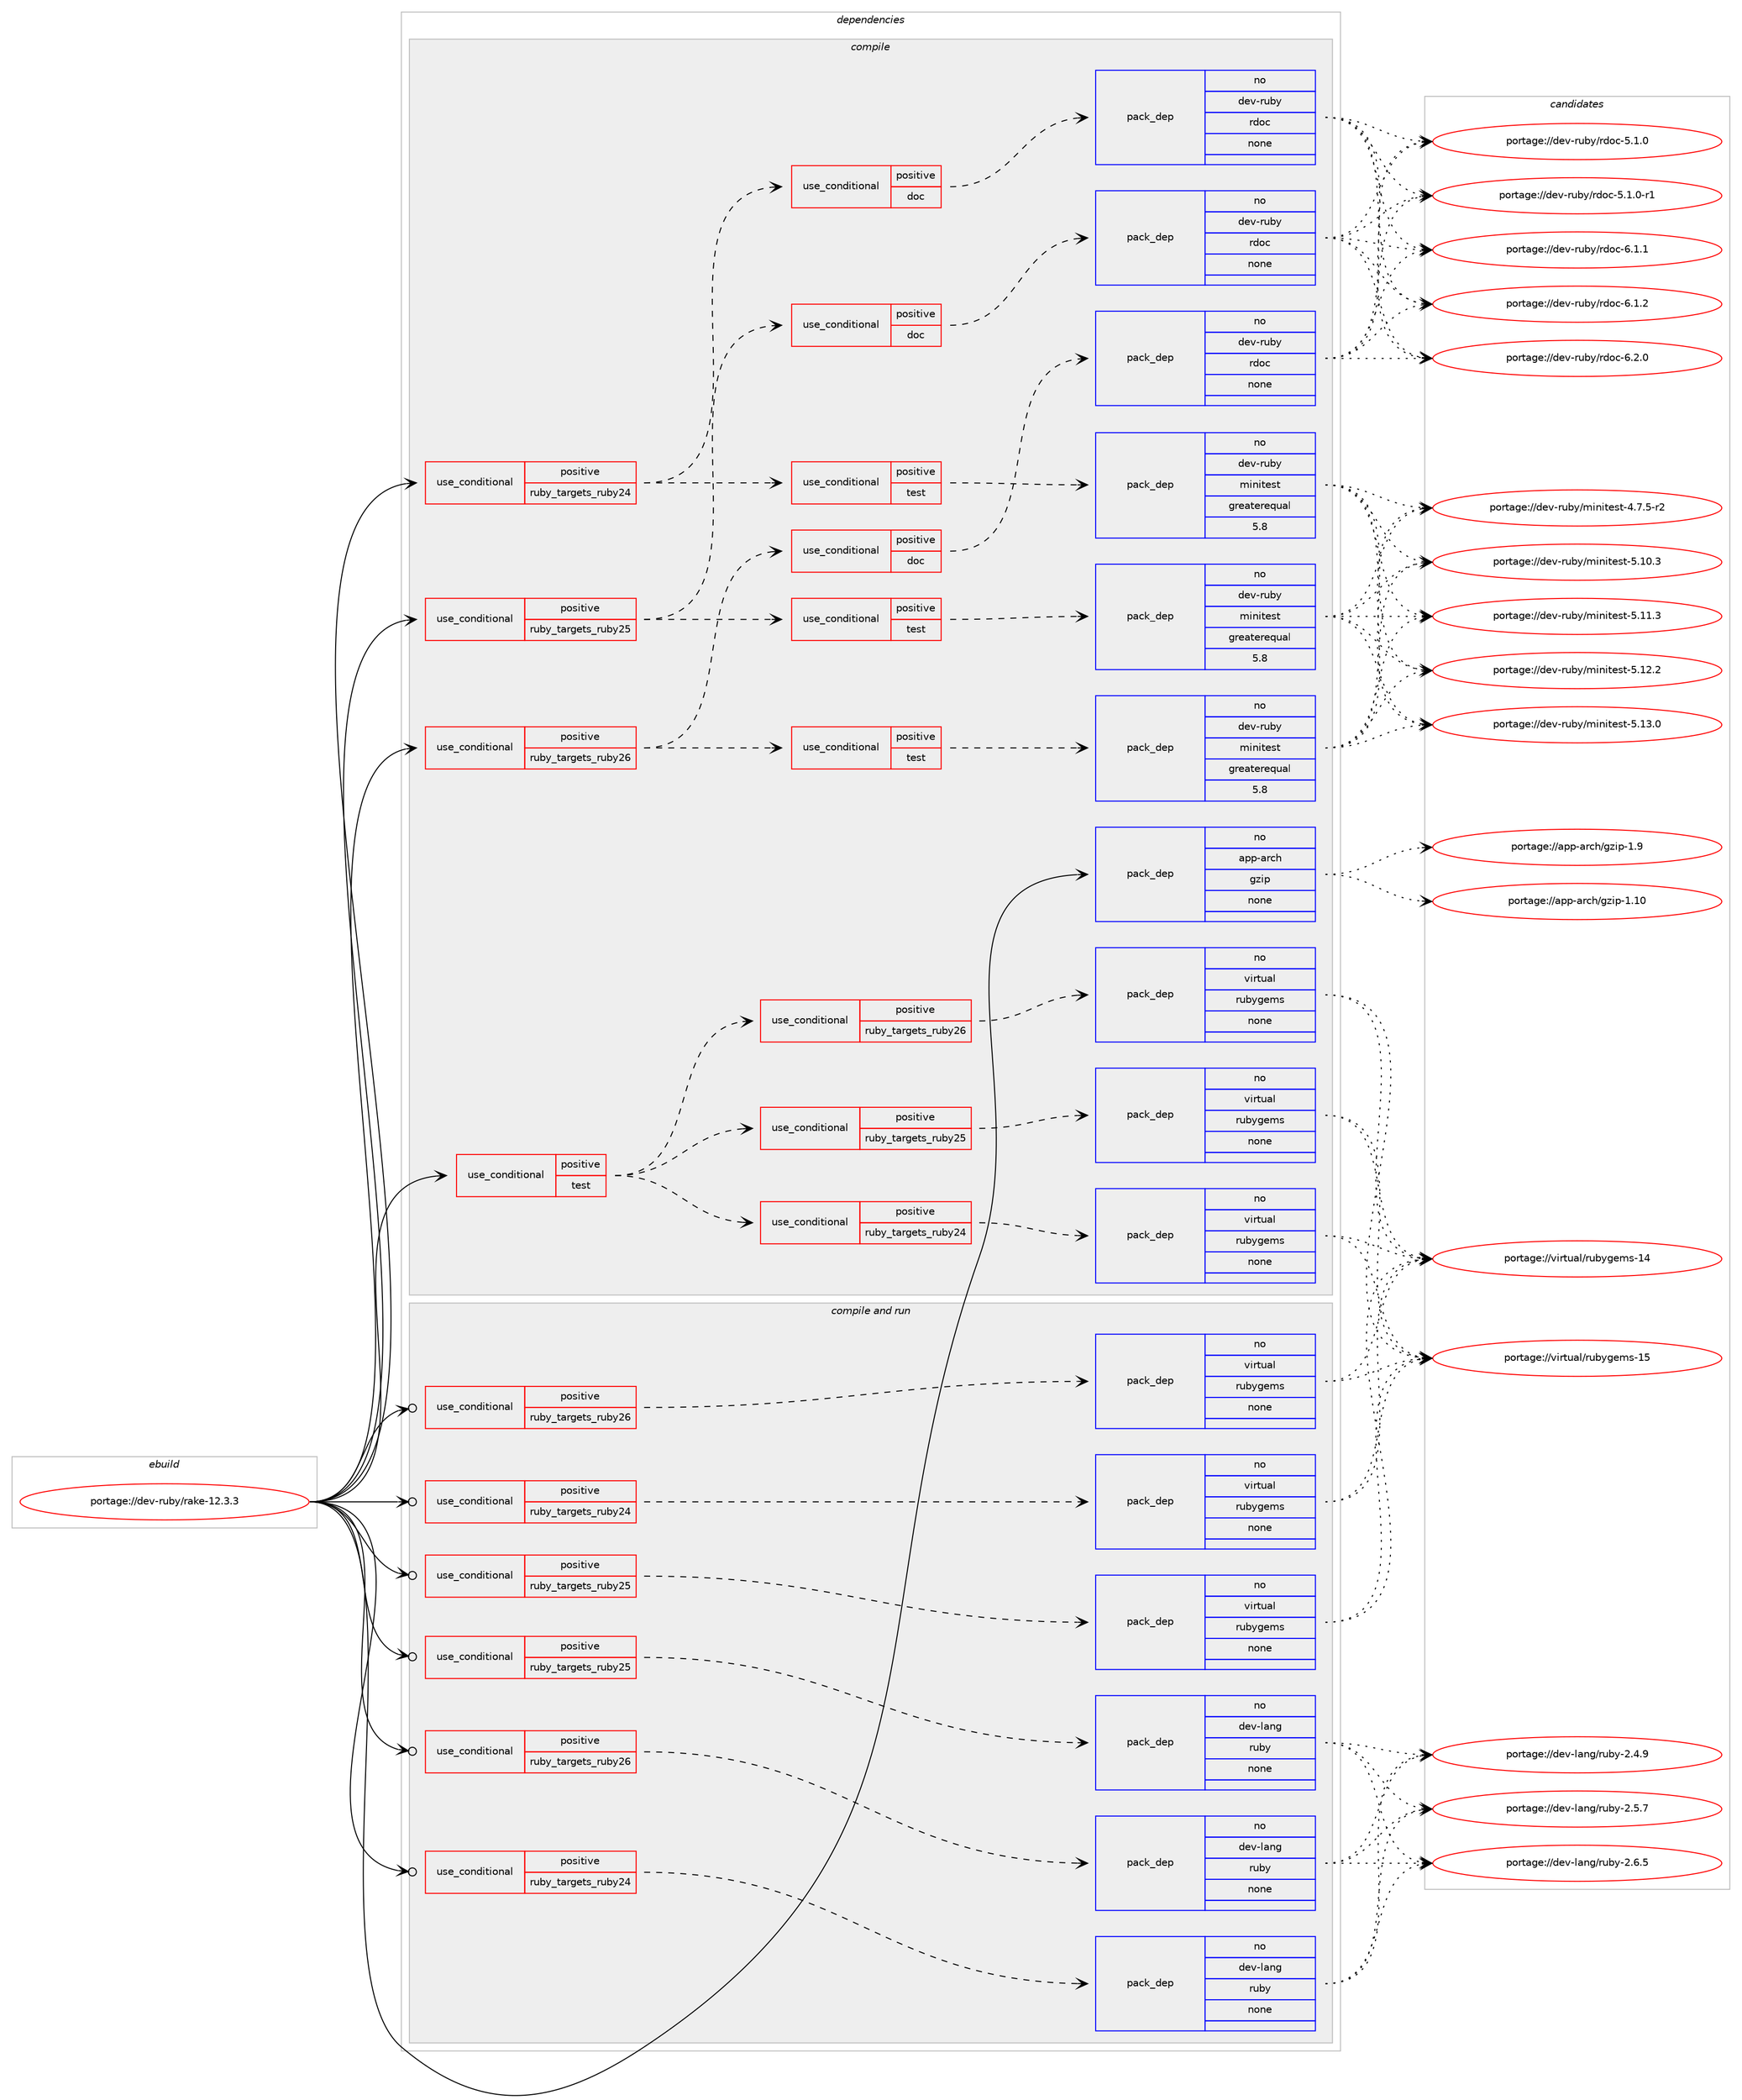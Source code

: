 digraph prolog {

# *************
# Graph options
# *************

newrank=true;
concentrate=true;
compound=true;
graph [rankdir=LR,fontname=Helvetica,fontsize=10,ranksep=1.5];#, ranksep=2.5, nodesep=0.2];
edge  [arrowhead=vee];
node  [fontname=Helvetica,fontsize=10];

# **********
# The ebuild
# **********

subgraph cluster_leftcol {
color=gray;
rank=same;
label=<<i>ebuild</i>>;
id [label="portage://dev-ruby/rake-12.3.3", color=red, width=4, href="../dev-ruby/rake-12.3.3.svg"];
}

# ****************
# The dependencies
# ****************

subgraph cluster_midcol {
color=gray;
label=<<i>dependencies</i>>;
subgraph cluster_compile {
fillcolor="#eeeeee";
style=filled;
label=<<i>compile</i>>;
subgraph cond60442 {
dependency237220 [label=<<TABLE BORDER="0" CELLBORDER="1" CELLSPACING="0" CELLPADDING="4"><TR><TD ROWSPAN="3" CELLPADDING="10">use_conditional</TD></TR><TR><TD>positive</TD></TR><TR><TD>ruby_targets_ruby24</TD></TR></TABLE>>, shape=none, color=red];
subgraph cond60443 {
dependency237221 [label=<<TABLE BORDER="0" CELLBORDER="1" CELLSPACING="0" CELLPADDING="4"><TR><TD ROWSPAN="3" CELLPADDING="10">use_conditional</TD></TR><TR><TD>positive</TD></TR><TR><TD>test</TD></TR></TABLE>>, shape=none, color=red];
subgraph pack173223 {
dependency237222 [label=<<TABLE BORDER="0" CELLBORDER="1" CELLSPACING="0" CELLPADDING="4" WIDTH="220"><TR><TD ROWSPAN="6" CELLPADDING="30">pack_dep</TD></TR><TR><TD WIDTH="110">no</TD></TR><TR><TD>dev-ruby</TD></TR><TR><TD>minitest</TD></TR><TR><TD>greaterequal</TD></TR><TR><TD>5.8</TD></TR></TABLE>>, shape=none, color=blue];
}
dependency237221:e -> dependency237222:w [weight=20,style="dashed",arrowhead="vee"];
}
dependency237220:e -> dependency237221:w [weight=20,style="dashed",arrowhead="vee"];
subgraph cond60444 {
dependency237223 [label=<<TABLE BORDER="0" CELLBORDER="1" CELLSPACING="0" CELLPADDING="4"><TR><TD ROWSPAN="3" CELLPADDING="10">use_conditional</TD></TR><TR><TD>positive</TD></TR><TR><TD>doc</TD></TR></TABLE>>, shape=none, color=red];
subgraph pack173224 {
dependency237224 [label=<<TABLE BORDER="0" CELLBORDER="1" CELLSPACING="0" CELLPADDING="4" WIDTH="220"><TR><TD ROWSPAN="6" CELLPADDING="30">pack_dep</TD></TR><TR><TD WIDTH="110">no</TD></TR><TR><TD>dev-ruby</TD></TR><TR><TD>rdoc</TD></TR><TR><TD>none</TD></TR><TR><TD></TD></TR></TABLE>>, shape=none, color=blue];
}
dependency237223:e -> dependency237224:w [weight=20,style="dashed",arrowhead="vee"];
}
dependency237220:e -> dependency237223:w [weight=20,style="dashed",arrowhead="vee"];
}
id:e -> dependency237220:w [weight=20,style="solid",arrowhead="vee"];
subgraph cond60445 {
dependency237225 [label=<<TABLE BORDER="0" CELLBORDER="1" CELLSPACING="0" CELLPADDING="4"><TR><TD ROWSPAN="3" CELLPADDING="10">use_conditional</TD></TR><TR><TD>positive</TD></TR><TR><TD>ruby_targets_ruby25</TD></TR></TABLE>>, shape=none, color=red];
subgraph cond60446 {
dependency237226 [label=<<TABLE BORDER="0" CELLBORDER="1" CELLSPACING="0" CELLPADDING="4"><TR><TD ROWSPAN="3" CELLPADDING="10">use_conditional</TD></TR><TR><TD>positive</TD></TR><TR><TD>test</TD></TR></TABLE>>, shape=none, color=red];
subgraph pack173225 {
dependency237227 [label=<<TABLE BORDER="0" CELLBORDER="1" CELLSPACING="0" CELLPADDING="4" WIDTH="220"><TR><TD ROWSPAN="6" CELLPADDING="30">pack_dep</TD></TR><TR><TD WIDTH="110">no</TD></TR><TR><TD>dev-ruby</TD></TR><TR><TD>minitest</TD></TR><TR><TD>greaterequal</TD></TR><TR><TD>5.8</TD></TR></TABLE>>, shape=none, color=blue];
}
dependency237226:e -> dependency237227:w [weight=20,style="dashed",arrowhead="vee"];
}
dependency237225:e -> dependency237226:w [weight=20,style="dashed",arrowhead="vee"];
subgraph cond60447 {
dependency237228 [label=<<TABLE BORDER="0" CELLBORDER="1" CELLSPACING="0" CELLPADDING="4"><TR><TD ROWSPAN="3" CELLPADDING="10">use_conditional</TD></TR><TR><TD>positive</TD></TR><TR><TD>doc</TD></TR></TABLE>>, shape=none, color=red];
subgraph pack173226 {
dependency237229 [label=<<TABLE BORDER="0" CELLBORDER="1" CELLSPACING="0" CELLPADDING="4" WIDTH="220"><TR><TD ROWSPAN="6" CELLPADDING="30">pack_dep</TD></TR><TR><TD WIDTH="110">no</TD></TR><TR><TD>dev-ruby</TD></TR><TR><TD>rdoc</TD></TR><TR><TD>none</TD></TR><TR><TD></TD></TR></TABLE>>, shape=none, color=blue];
}
dependency237228:e -> dependency237229:w [weight=20,style="dashed",arrowhead="vee"];
}
dependency237225:e -> dependency237228:w [weight=20,style="dashed",arrowhead="vee"];
}
id:e -> dependency237225:w [weight=20,style="solid",arrowhead="vee"];
subgraph cond60448 {
dependency237230 [label=<<TABLE BORDER="0" CELLBORDER="1" CELLSPACING="0" CELLPADDING="4"><TR><TD ROWSPAN="3" CELLPADDING="10">use_conditional</TD></TR><TR><TD>positive</TD></TR><TR><TD>ruby_targets_ruby26</TD></TR></TABLE>>, shape=none, color=red];
subgraph cond60449 {
dependency237231 [label=<<TABLE BORDER="0" CELLBORDER="1" CELLSPACING="0" CELLPADDING="4"><TR><TD ROWSPAN="3" CELLPADDING="10">use_conditional</TD></TR><TR><TD>positive</TD></TR><TR><TD>test</TD></TR></TABLE>>, shape=none, color=red];
subgraph pack173227 {
dependency237232 [label=<<TABLE BORDER="0" CELLBORDER="1" CELLSPACING="0" CELLPADDING="4" WIDTH="220"><TR><TD ROWSPAN="6" CELLPADDING="30">pack_dep</TD></TR><TR><TD WIDTH="110">no</TD></TR><TR><TD>dev-ruby</TD></TR><TR><TD>minitest</TD></TR><TR><TD>greaterequal</TD></TR><TR><TD>5.8</TD></TR></TABLE>>, shape=none, color=blue];
}
dependency237231:e -> dependency237232:w [weight=20,style="dashed",arrowhead="vee"];
}
dependency237230:e -> dependency237231:w [weight=20,style="dashed",arrowhead="vee"];
subgraph cond60450 {
dependency237233 [label=<<TABLE BORDER="0" CELLBORDER="1" CELLSPACING="0" CELLPADDING="4"><TR><TD ROWSPAN="3" CELLPADDING="10">use_conditional</TD></TR><TR><TD>positive</TD></TR><TR><TD>doc</TD></TR></TABLE>>, shape=none, color=red];
subgraph pack173228 {
dependency237234 [label=<<TABLE BORDER="0" CELLBORDER="1" CELLSPACING="0" CELLPADDING="4" WIDTH="220"><TR><TD ROWSPAN="6" CELLPADDING="30">pack_dep</TD></TR><TR><TD WIDTH="110">no</TD></TR><TR><TD>dev-ruby</TD></TR><TR><TD>rdoc</TD></TR><TR><TD>none</TD></TR><TR><TD></TD></TR></TABLE>>, shape=none, color=blue];
}
dependency237233:e -> dependency237234:w [weight=20,style="dashed",arrowhead="vee"];
}
dependency237230:e -> dependency237233:w [weight=20,style="dashed",arrowhead="vee"];
}
id:e -> dependency237230:w [weight=20,style="solid",arrowhead="vee"];
subgraph cond60451 {
dependency237235 [label=<<TABLE BORDER="0" CELLBORDER="1" CELLSPACING="0" CELLPADDING="4"><TR><TD ROWSPAN="3" CELLPADDING="10">use_conditional</TD></TR><TR><TD>positive</TD></TR><TR><TD>test</TD></TR></TABLE>>, shape=none, color=red];
subgraph cond60452 {
dependency237236 [label=<<TABLE BORDER="0" CELLBORDER="1" CELLSPACING="0" CELLPADDING="4"><TR><TD ROWSPAN="3" CELLPADDING="10">use_conditional</TD></TR><TR><TD>positive</TD></TR><TR><TD>ruby_targets_ruby24</TD></TR></TABLE>>, shape=none, color=red];
subgraph pack173229 {
dependency237237 [label=<<TABLE BORDER="0" CELLBORDER="1" CELLSPACING="0" CELLPADDING="4" WIDTH="220"><TR><TD ROWSPAN="6" CELLPADDING="30">pack_dep</TD></TR><TR><TD WIDTH="110">no</TD></TR><TR><TD>virtual</TD></TR><TR><TD>rubygems</TD></TR><TR><TD>none</TD></TR><TR><TD></TD></TR></TABLE>>, shape=none, color=blue];
}
dependency237236:e -> dependency237237:w [weight=20,style="dashed",arrowhead="vee"];
}
dependency237235:e -> dependency237236:w [weight=20,style="dashed",arrowhead="vee"];
subgraph cond60453 {
dependency237238 [label=<<TABLE BORDER="0" CELLBORDER="1" CELLSPACING="0" CELLPADDING="4"><TR><TD ROWSPAN="3" CELLPADDING="10">use_conditional</TD></TR><TR><TD>positive</TD></TR><TR><TD>ruby_targets_ruby25</TD></TR></TABLE>>, shape=none, color=red];
subgraph pack173230 {
dependency237239 [label=<<TABLE BORDER="0" CELLBORDER="1" CELLSPACING="0" CELLPADDING="4" WIDTH="220"><TR><TD ROWSPAN="6" CELLPADDING="30">pack_dep</TD></TR><TR><TD WIDTH="110">no</TD></TR><TR><TD>virtual</TD></TR><TR><TD>rubygems</TD></TR><TR><TD>none</TD></TR><TR><TD></TD></TR></TABLE>>, shape=none, color=blue];
}
dependency237238:e -> dependency237239:w [weight=20,style="dashed",arrowhead="vee"];
}
dependency237235:e -> dependency237238:w [weight=20,style="dashed",arrowhead="vee"];
subgraph cond60454 {
dependency237240 [label=<<TABLE BORDER="0" CELLBORDER="1" CELLSPACING="0" CELLPADDING="4"><TR><TD ROWSPAN="3" CELLPADDING="10">use_conditional</TD></TR><TR><TD>positive</TD></TR><TR><TD>ruby_targets_ruby26</TD></TR></TABLE>>, shape=none, color=red];
subgraph pack173231 {
dependency237241 [label=<<TABLE BORDER="0" CELLBORDER="1" CELLSPACING="0" CELLPADDING="4" WIDTH="220"><TR><TD ROWSPAN="6" CELLPADDING="30">pack_dep</TD></TR><TR><TD WIDTH="110">no</TD></TR><TR><TD>virtual</TD></TR><TR><TD>rubygems</TD></TR><TR><TD>none</TD></TR><TR><TD></TD></TR></TABLE>>, shape=none, color=blue];
}
dependency237240:e -> dependency237241:w [weight=20,style="dashed",arrowhead="vee"];
}
dependency237235:e -> dependency237240:w [weight=20,style="dashed",arrowhead="vee"];
}
id:e -> dependency237235:w [weight=20,style="solid",arrowhead="vee"];
subgraph pack173232 {
dependency237242 [label=<<TABLE BORDER="0" CELLBORDER="1" CELLSPACING="0" CELLPADDING="4" WIDTH="220"><TR><TD ROWSPAN="6" CELLPADDING="30">pack_dep</TD></TR><TR><TD WIDTH="110">no</TD></TR><TR><TD>app-arch</TD></TR><TR><TD>gzip</TD></TR><TR><TD>none</TD></TR><TR><TD></TD></TR></TABLE>>, shape=none, color=blue];
}
id:e -> dependency237242:w [weight=20,style="solid",arrowhead="vee"];
}
subgraph cluster_compileandrun {
fillcolor="#eeeeee";
style=filled;
label=<<i>compile and run</i>>;
subgraph cond60455 {
dependency237243 [label=<<TABLE BORDER="0" CELLBORDER="1" CELLSPACING="0" CELLPADDING="4"><TR><TD ROWSPAN="3" CELLPADDING="10">use_conditional</TD></TR><TR><TD>positive</TD></TR><TR><TD>ruby_targets_ruby24</TD></TR></TABLE>>, shape=none, color=red];
subgraph pack173233 {
dependency237244 [label=<<TABLE BORDER="0" CELLBORDER="1" CELLSPACING="0" CELLPADDING="4" WIDTH="220"><TR><TD ROWSPAN="6" CELLPADDING="30">pack_dep</TD></TR><TR><TD WIDTH="110">no</TD></TR><TR><TD>dev-lang</TD></TR><TR><TD>ruby</TD></TR><TR><TD>none</TD></TR><TR><TD></TD></TR></TABLE>>, shape=none, color=blue];
}
dependency237243:e -> dependency237244:w [weight=20,style="dashed",arrowhead="vee"];
}
id:e -> dependency237243:w [weight=20,style="solid",arrowhead="odotvee"];
subgraph cond60456 {
dependency237245 [label=<<TABLE BORDER="0" CELLBORDER="1" CELLSPACING="0" CELLPADDING="4"><TR><TD ROWSPAN="3" CELLPADDING="10">use_conditional</TD></TR><TR><TD>positive</TD></TR><TR><TD>ruby_targets_ruby24</TD></TR></TABLE>>, shape=none, color=red];
subgraph pack173234 {
dependency237246 [label=<<TABLE BORDER="0" CELLBORDER="1" CELLSPACING="0" CELLPADDING="4" WIDTH="220"><TR><TD ROWSPAN="6" CELLPADDING="30">pack_dep</TD></TR><TR><TD WIDTH="110">no</TD></TR><TR><TD>virtual</TD></TR><TR><TD>rubygems</TD></TR><TR><TD>none</TD></TR><TR><TD></TD></TR></TABLE>>, shape=none, color=blue];
}
dependency237245:e -> dependency237246:w [weight=20,style="dashed",arrowhead="vee"];
}
id:e -> dependency237245:w [weight=20,style="solid",arrowhead="odotvee"];
subgraph cond60457 {
dependency237247 [label=<<TABLE BORDER="0" CELLBORDER="1" CELLSPACING="0" CELLPADDING="4"><TR><TD ROWSPAN="3" CELLPADDING="10">use_conditional</TD></TR><TR><TD>positive</TD></TR><TR><TD>ruby_targets_ruby25</TD></TR></TABLE>>, shape=none, color=red];
subgraph pack173235 {
dependency237248 [label=<<TABLE BORDER="0" CELLBORDER="1" CELLSPACING="0" CELLPADDING="4" WIDTH="220"><TR><TD ROWSPAN="6" CELLPADDING="30">pack_dep</TD></TR><TR><TD WIDTH="110">no</TD></TR><TR><TD>dev-lang</TD></TR><TR><TD>ruby</TD></TR><TR><TD>none</TD></TR><TR><TD></TD></TR></TABLE>>, shape=none, color=blue];
}
dependency237247:e -> dependency237248:w [weight=20,style="dashed",arrowhead="vee"];
}
id:e -> dependency237247:w [weight=20,style="solid",arrowhead="odotvee"];
subgraph cond60458 {
dependency237249 [label=<<TABLE BORDER="0" CELLBORDER="1" CELLSPACING="0" CELLPADDING="4"><TR><TD ROWSPAN="3" CELLPADDING="10">use_conditional</TD></TR><TR><TD>positive</TD></TR><TR><TD>ruby_targets_ruby25</TD></TR></TABLE>>, shape=none, color=red];
subgraph pack173236 {
dependency237250 [label=<<TABLE BORDER="0" CELLBORDER="1" CELLSPACING="0" CELLPADDING="4" WIDTH="220"><TR><TD ROWSPAN="6" CELLPADDING="30">pack_dep</TD></TR><TR><TD WIDTH="110">no</TD></TR><TR><TD>virtual</TD></TR><TR><TD>rubygems</TD></TR><TR><TD>none</TD></TR><TR><TD></TD></TR></TABLE>>, shape=none, color=blue];
}
dependency237249:e -> dependency237250:w [weight=20,style="dashed",arrowhead="vee"];
}
id:e -> dependency237249:w [weight=20,style="solid",arrowhead="odotvee"];
subgraph cond60459 {
dependency237251 [label=<<TABLE BORDER="0" CELLBORDER="1" CELLSPACING="0" CELLPADDING="4"><TR><TD ROWSPAN="3" CELLPADDING="10">use_conditional</TD></TR><TR><TD>positive</TD></TR><TR><TD>ruby_targets_ruby26</TD></TR></TABLE>>, shape=none, color=red];
subgraph pack173237 {
dependency237252 [label=<<TABLE BORDER="0" CELLBORDER="1" CELLSPACING="0" CELLPADDING="4" WIDTH="220"><TR><TD ROWSPAN="6" CELLPADDING="30">pack_dep</TD></TR><TR><TD WIDTH="110">no</TD></TR><TR><TD>dev-lang</TD></TR><TR><TD>ruby</TD></TR><TR><TD>none</TD></TR><TR><TD></TD></TR></TABLE>>, shape=none, color=blue];
}
dependency237251:e -> dependency237252:w [weight=20,style="dashed",arrowhead="vee"];
}
id:e -> dependency237251:w [weight=20,style="solid",arrowhead="odotvee"];
subgraph cond60460 {
dependency237253 [label=<<TABLE BORDER="0" CELLBORDER="1" CELLSPACING="0" CELLPADDING="4"><TR><TD ROWSPAN="3" CELLPADDING="10">use_conditional</TD></TR><TR><TD>positive</TD></TR><TR><TD>ruby_targets_ruby26</TD></TR></TABLE>>, shape=none, color=red];
subgraph pack173238 {
dependency237254 [label=<<TABLE BORDER="0" CELLBORDER="1" CELLSPACING="0" CELLPADDING="4" WIDTH="220"><TR><TD ROWSPAN="6" CELLPADDING="30">pack_dep</TD></TR><TR><TD WIDTH="110">no</TD></TR><TR><TD>virtual</TD></TR><TR><TD>rubygems</TD></TR><TR><TD>none</TD></TR><TR><TD></TD></TR></TABLE>>, shape=none, color=blue];
}
dependency237253:e -> dependency237254:w [weight=20,style="dashed",arrowhead="vee"];
}
id:e -> dependency237253:w [weight=20,style="solid",arrowhead="odotvee"];
}
subgraph cluster_run {
fillcolor="#eeeeee";
style=filled;
label=<<i>run</i>>;
}
}

# **************
# The candidates
# **************

subgraph cluster_choices {
rank=same;
color=gray;
label=<<i>candidates</i>>;

subgraph choice173223 {
color=black;
nodesep=1;
choiceportage1001011184511411798121471091051101051161011151164552465546534511450 [label="portage://dev-ruby/minitest-4.7.5-r2", color=red, width=4,href="../dev-ruby/minitest-4.7.5-r2.svg"];
choiceportage10010111845114117981214710910511010511610111511645534649484651 [label="portage://dev-ruby/minitest-5.10.3", color=red, width=4,href="../dev-ruby/minitest-5.10.3.svg"];
choiceportage10010111845114117981214710910511010511610111511645534649494651 [label="portage://dev-ruby/minitest-5.11.3", color=red, width=4,href="../dev-ruby/minitest-5.11.3.svg"];
choiceportage10010111845114117981214710910511010511610111511645534649504650 [label="portage://dev-ruby/minitest-5.12.2", color=red, width=4,href="../dev-ruby/minitest-5.12.2.svg"];
choiceportage10010111845114117981214710910511010511610111511645534649514648 [label="portage://dev-ruby/minitest-5.13.0", color=red, width=4,href="../dev-ruby/minitest-5.13.0.svg"];
dependency237222:e -> choiceportage1001011184511411798121471091051101051161011151164552465546534511450:w [style=dotted,weight="100"];
dependency237222:e -> choiceportage10010111845114117981214710910511010511610111511645534649484651:w [style=dotted,weight="100"];
dependency237222:e -> choiceportage10010111845114117981214710910511010511610111511645534649494651:w [style=dotted,weight="100"];
dependency237222:e -> choiceportage10010111845114117981214710910511010511610111511645534649504650:w [style=dotted,weight="100"];
dependency237222:e -> choiceportage10010111845114117981214710910511010511610111511645534649514648:w [style=dotted,weight="100"];
}
subgraph choice173224 {
color=black;
nodesep=1;
choiceportage10010111845114117981214711410011199455346494648 [label="portage://dev-ruby/rdoc-5.1.0", color=red, width=4,href="../dev-ruby/rdoc-5.1.0.svg"];
choiceportage100101118451141179812147114100111994553464946484511449 [label="portage://dev-ruby/rdoc-5.1.0-r1", color=red, width=4,href="../dev-ruby/rdoc-5.1.0-r1.svg"];
choiceportage10010111845114117981214711410011199455446494649 [label="portage://dev-ruby/rdoc-6.1.1", color=red, width=4,href="../dev-ruby/rdoc-6.1.1.svg"];
choiceportage10010111845114117981214711410011199455446494650 [label="portage://dev-ruby/rdoc-6.1.2", color=red, width=4,href="../dev-ruby/rdoc-6.1.2.svg"];
choiceportage10010111845114117981214711410011199455446504648 [label="portage://dev-ruby/rdoc-6.2.0", color=red, width=4,href="../dev-ruby/rdoc-6.2.0.svg"];
dependency237224:e -> choiceportage10010111845114117981214711410011199455346494648:w [style=dotted,weight="100"];
dependency237224:e -> choiceportage100101118451141179812147114100111994553464946484511449:w [style=dotted,weight="100"];
dependency237224:e -> choiceportage10010111845114117981214711410011199455446494649:w [style=dotted,weight="100"];
dependency237224:e -> choiceportage10010111845114117981214711410011199455446494650:w [style=dotted,weight="100"];
dependency237224:e -> choiceportage10010111845114117981214711410011199455446504648:w [style=dotted,weight="100"];
}
subgraph choice173225 {
color=black;
nodesep=1;
choiceportage1001011184511411798121471091051101051161011151164552465546534511450 [label="portage://dev-ruby/minitest-4.7.5-r2", color=red, width=4,href="../dev-ruby/minitest-4.7.5-r2.svg"];
choiceportage10010111845114117981214710910511010511610111511645534649484651 [label="portage://dev-ruby/minitest-5.10.3", color=red, width=4,href="../dev-ruby/minitest-5.10.3.svg"];
choiceportage10010111845114117981214710910511010511610111511645534649494651 [label="portage://dev-ruby/minitest-5.11.3", color=red, width=4,href="../dev-ruby/minitest-5.11.3.svg"];
choiceportage10010111845114117981214710910511010511610111511645534649504650 [label="portage://dev-ruby/minitest-5.12.2", color=red, width=4,href="../dev-ruby/minitest-5.12.2.svg"];
choiceportage10010111845114117981214710910511010511610111511645534649514648 [label="portage://dev-ruby/minitest-5.13.0", color=red, width=4,href="../dev-ruby/minitest-5.13.0.svg"];
dependency237227:e -> choiceportage1001011184511411798121471091051101051161011151164552465546534511450:w [style=dotted,weight="100"];
dependency237227:e -> choiceportage10010111845114117981214710910511010511610111511645534649484651:w [style=dotted,weight="100"];
dependency237227:e -> choiceportage10010111845114117981214710910511010511610111511645534649494651:w [style=dotted,weight="100"];
dependency237227:e -> choiceportage10010111845114117981214710910511010511610111511645534649504650:w [style=dotted,weight="100"];
dependency237227:e -> choiceportage10010111845114117981214710910511010511610111511645534649514648:w [style=dotted,weight="100"];
}
subgraph choice173226 {
color=black;
nodesep=1;
choiceportage10010111845114117981214711410011199455346494648 [label="portage://dev-ruby/rdoc-5.1.0", color=red, width=4,href="../dev-ruby/rdoc-5.1.0.svg"];
choiceportage100101118451141179812147114100111994553464946484511449 [label="portage://dev-ruby/rdoc-5.1.0-r1", color=red, width=4,href="../dev-ruby/rdoc-5.1.0-r1.svg"];
choiceportage10010111845114117981214711410011199455446494649 [label="portage://dev-ruby/rdoc-6.1.1", color=red, width=4,href="../dev-ruby/rdoc-6.1.1.svg"];
choiceportage10010111845114117981214711410011199455446494650 [label="portage://dev-ruby/rdoc-6.1.2", color=red, width=4,href="../dev-ruby/rdoc-6.1.2.svg"];
choiceportage10010111845114117981214711410011199455446504648 [label="portage://dev-ruby/rdoc-6.2.0", color=red, width=4,href="../dev-ruby/rdoc-6.2.0.svg"];
dependency237229:e -> choiceportage10010111845114117981214711410011199455346494648:w [style=dotted,weight="100"];
dependency237229:e -> choiceportage100101118451141179812147114100111994553464946484511449:w [style=dotted,weight="100"];
dependency237229:e -> choiceportage10010111845114117981214711410011199455446494649:w [style=dotted,weight="100"];
dependency237229:e -> choiceportage10010111845114117981214711410011199455446494650:w [style=dotted,weight="100"];
dependency237229:e -> choiceportage10010111845114117981214711410011199455446504648:w [style=dotted,weight="100"];
}
subgraph choice173227 {
color=black;
nodesep=1;
choiceportage1001011184511411798121471091051101051161011151164552465546534511450 [label="portage://dev-ruby/minitest-4.7.5-r2", color=red, width=4,href="../dev-ruby/minitest-4.7.5-r2.svg"];
choiceportage10010111845114117981214710910511010511610111511645534649484651 [label="portage://dev-ruby/minitest-5.10.3", color=red, width=4,href="../dev-ruby/minitest-5.10.3.svg"];
choiceportage10010111845114117981214710910511010511610111511645534649494651 [label="portage://dev-ruby/minitest-5.11.3", color=red, width=4,href="../dev-ruby/minitest-5.11.3.svg"];
choiceportage10010111845114117981214710910511010511610111511645534649504650 [label="portage://dev-ruby/minitest-5.12.2", color=red, width=4,href="../dev-ruby/minitest-5.12.2.svg"];
choiceportage10010111845114117981214710910511010511610111511645534649514648 [label="portage://dev-ruby/minitest-5.13.0", color=red, width=4,href="../dev-ruby/minitest-5.13.0.svg"];
dependency237232:e -> choiceportage1001011184511411798121471091051101051161011151164552465546534511450:w [style=dotted,weight="100"];
dependency237232:e -> choiceportage10010111845114117981214710910511010511610111511645534649484651:w [style=dotted,weight="100"];
dependency237232:e -> choiceportage10010111845114117981214710910511010511610111511645534649494651:w [style=dotted,weight="100"];
dependency237232:e -> choiceportage10010111845114117981214710910511010511610111511645534649504650:w [style=dotted,weight="100"];
dependency237232:e -> choiceportage10010111845114117981214710910511010511610111511645534649514648:w [style=dotted,weight="100"];
}
subgraph choice173228 {
color=black;
nodesep=1;
choiceportage10010111845114117981214711410011199455346494648 [label="portage://dev-ruby/rdoc-5.1.0", color=red, width=4,href="../dev-ruby/rdoc-5.1.0.svg"];
choiceportage100101118451141179812147114100111994553464946484511449 [label="portage://dev-ruby/rdoc-5.1.0-r1", color=red, width=4,href="../dev-ruby/rdoc-5.1.0-r1.svg"];
choiceportage10010111845114117981214711410011199455446494649 [label="portage://dev-ruby/rdoc-6.1.1", color=red, width=4,href="../dev-ruby/rdoc-6.1.1.svg"];
choiceportage10010111845114117981214711410011199455446494650 [label="portage://dev-ruby/rdoc-6.1.2", color=red, width=4,href="../dev-ruby/rdoc-6.1.2.svg"];
choiceportage10010111845114117981214711410011199455446504648 [label="portage://dev-ruby/rdoc-6.2.0", color=red, width=4,href="../dev-ruby/rdoc-6.2.0.svg"];
dependency237234:e -> choiceportage10010111845114117981214711410011199455346494648:w [style=dotted,weight="100"];
dependency237234:e -> choiceportage100101118451141179812147114100111994553464946484511449:w [style=dotted,weight="100"];
dependency237234:e -> choiceportage10010111845114117981214711410011199455446494649:w [style=dotted,weight="100"];
dependency237234:e -> choiceportage10010111845114117981214711410011199455446494650:w [style=dotted,weight="100"];
dependency237234:e -> choiceportage10010111845114117981214711410011199455446504648:w [style=dotted,weight="100"];
}
subgraph choice173229 {
color=black;
nodesep=1;
choiceportage118105114116117971084711411798121103101109115454952 [label="portage://virtual/rubygems-14", color=red, width=4,href="../virtual/rubygems-14.svg"];
choiceportage118105114116117971084711411798121103101109115454953 [label="portage://virtual/rubygems-15", color=red, width=4,href="../virtual/rubygems-15.svg"];
dependency237237:e -> choiceportage118105114116117971084711411798121103101109115454952:w [style=dotted,weight="100"];
dependency237237:e -> choiceportage118105114116117971084711411798121103101109115454953:w [style=dotted,weight="100"];
}
subgraph choice173230 {
color=black;
nodesep=1;
choiceportage118105114116117971084711411798121103101109115454952 [label="portage://virtual/rubygems-14", color=red, width=4,href="../virtual/rubygems-14.svg"];
choiceportage118105114116117971084711411798121103101109115454953 [label="portage://virtual/rubygems-15", color=red, width=4,href="../virtual/rubygems-15.svg"];
dependency237239:e -> choiceportage118105114116117971084711411798121103101109115454952:w [style=dotted,weight="100"];
dependency237239:e -> choiceportage118105114116117971084711411798121103101109115454953:w [style=dotted,weight="100"];
}
subgraph choice173231 {
color=black;
nodesep=1;
choiceportage118105114116117971084711411798121103101109115454952 [label="portage://virtual/rubygems-14", color=red, width=4,href="../virtual/rubygems-14.svg"];
choiceportage118105114116117971084711411798121103101109115454953 [label="portage://virtual/rubygems-15", color=red, width=4,href="../virtual/rubygems-15.svg"];
dependency237241:e -> choiceportage118105114116117971084711411798121103101109115454952:w [style=dotted,weight="100"];
dependency237241:e -> choiceportage118105114116117971084711411798121103101109115454953:w [style=dotted,weight="100"];
}
subgraph choice173232 {
color=black;
nodesep=1;
choiceportage97112112459711499104471031221051124549464948 [label="portage://app-arch/gzip-1.10", color=red, width=4,href="../app-arch/gzip-1.10.svg"];
choiceportage971121124597114991044710312210511245494657 [label="portage://app-arch/gzip-1.9", color=red, width=4,href="../app-arch/gzip-1.9.svg"];
dependency237242:e -> choiceportage97112112459711499104471031221051124549464948:w [style=dotted,weight="100"];
dependency237242:e -> choiceportage971121124597114991044710312210511245494657:w [style=dotted,weight="100"];
}
subgraph choice173233 {
color=black;
nodesep=1;
choiceportage10010111845108971101034711411798121455046524657 [label="portage://dev-lang/ruby-2.4.9", color=red, width=4,href="../dev-lang/ruby-2.4.9.svg"];
choiceportage10010111845108971101034711411798121455046534655 [label="portage://dev-lang/ruby-2.5.7", color=red, width=4,href="../dev-lang/ruby-2.5.7.svg"];
choiceportage10010111845108971101034711411798121455046544653 [label="portage://dev-lang/ruby-2.6.5", color=red, width=4,href="../dev-lang/ruby-2.6.5.svg"];
dependency237244:e -> choiceportage10010111845108971101034711411798121455046524657:w [style=dotted,weight="100"];
dependency237244:e -> choiceportage10010111845108971101034711411798121455046534655:w [style=dotted,weight="100"];
dependency237244:e -> choiceportage10010111845108971101034711411798121455046544653:w [style=dotted,weight="100"];
}
subgraph choice173234 {
color=black;
nodesep=1;
choiceportage118105114116117971084711411798121103101109115454952 [label="portage://virtual/rubygems-14", color=red, width=4,href="../virtual/rubygems-14.svg"];
choiceportage118105114116117971084711411798121103101109115454953 [label="portage://virtual/rubygems-15", color=red, width=4,href="../virtual/rubygems-15.svg"];
dependency237246:e -> choiceportage118105114116117971084711411798121103101109115454952:w [style=dotted,weight="100"];
dependency237246:e -> choiceportage118105114116117971084711411798121103101109115454953:w [style=dotted,weight="100"];
}
subgraph choice173235 {
color=black;
nodesep=1;
choiceportage10010111845108971101034711411798121455046524657 [label="portage://dev-lang/ruby-2.4.9", color=red, width=4,href="../dev-lang/ruby-2.4.9.svg"];
choiceportage10010111845108971101034711411798121455046534655 [label="portage://dev-lang/ruby-2.5.7", color=red, width=4,href="../dev-lang/ruby-2.5.7.svg"];
choiceportage10010111845108971101034711411798121455046544653 [label="portage://dev-lang/ruby-2.6.5", color=red, width=4,href="../dev-lang/ruby-2.6.5.svg"];
dependency237248:e -> choiceportage10010111845108971101034711411798121455046524657:w [style=dotted,weight="100"];
dependency237248:e -> choiceportage10010111845108971101034711411798121455046534655:w [style=dotted,weight="100"];
dependency237248:e -> choiceportage10010111845108971101034711411798121455046544653:w [style=dotted,weight="100"];
}
subgraph choice173236 {
color=black;
nodesep=1;
choiceportage118105114116117971084711411798121103101109115454952 [label="portage://virtual/rubygems-14", color=red, width=4,href="../virtual/rubygems-14.svg"];
choiceportage118105114116117971084711411798121103101109115454953 [label="portage://virtual/rubygems-15", color=red, width=4,href="../virtual/rubygems-15.svg"];
dependency237250:e -> choiceportage118105114116117971084711411798121103101109115454952:w [style=dotted,weight="100"];
dependency237250:e -> choiceportage118105114116117971084711411798121103101109115454953:w [style=dotted,weight="100"];
}
subgraph choice173237 {
color=black;
nodesep=1;
choiceportage10010111845108971101034711411798121455046524657 [label="portage://dev-lang/ruby-2.4.9", color=red, width=4,href="../dev-lang/ruby-2.4.9.svg"];
choiceportage10010111845108971101034711411798121455046534655 [label="portage://dev-lang/ruby-2.5.7", color=red, width=4,href="../dev-lang/ruby-2.5.7.svg"];
choiceportage10010111845108971101034711411798121455046544653 [label="portage://dev-lang/ruby-2.6.5", color=red, width=4,href="../dev-lang/ruby-2.6.5.svg"];
dependency237252:e -> choiceportage10010111845108971101034711411798121455046524657:w [style=dotted,weight="100"];
dependency237252:e -> choiceportage10010111845108971101034711411798121455046534655:w [style=dotted,weight="100"];
dependency237252:e -> choiceportage10010111845108971101034711411798121455046544653:w [style=dotted,weight="100"];
}
subgraph choice173238 {
color=black;
nodesep=1;
choiceportage118105114116117971084711411798121103101109115454952 [label="portage://virtual/rubygems-14", color=red, width=4,href="../virtual/rubygems-14.svg"];
choiceportage118105114116117971084711411798121103101109115454953 [label="portage://virtual/rubygems-15", color=red, width=4,href="../virtual/rubygems-15.svg"];
dependency237254:e -> choiceportage118105114116117971084711411798121103101109115454952:w [style=dotted,weight="100"];
dependency237254:e -> choiceportage118105114116117971084711411798121103101109115454953:w [style=dotted,weight="100"];
}
}

}

